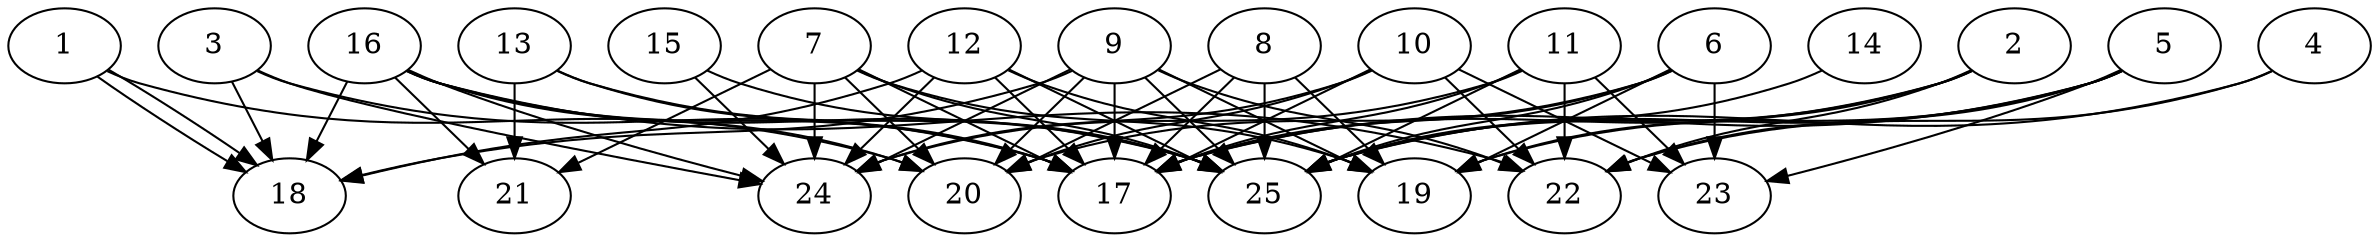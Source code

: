 // DAG automatically generated by daggen at Thu Oct  3 14:00:40 2019
// ./daggen --dot -n 25 --ccr 0.5 --fat 0.9 --regular 0.5 --density 0.9 --mindata 5242880 --maxdata 52428800 
digraph G {
  1 [size="65892352", alpha="0.01", expect_size="32946176"] 
  1 -> 18 [size ="32946176"]
  1 -> 18 [size ="32946176"]
  1 -> 20 [size ="32946176"]
  2 [size="18948096", alpha="0.13", expect_size="9474048"] 
  2 -> 17 [size ="9474048"]
  2 -> 19 [size ="9474048"]
  2 -> 22 [size ="9474048"]
  2 -> 25 [size ="9474048"]
  3 [size="38952960", alpha="0.19", expect_size="19476480"] 
  3 -> 17 [size ="19476480"]
  3 -> 18 [size ="19476480"]
  3 -> 24 [size ="19476480"]
  4 [size="76576768", alpha="0.15", expect_size="38288384"] 
  4 -> 22 [size ="38288384"]
  4 -> 25 [size ="38288384"]
  5 [size="14620672", alpha="0.04", expect_size="7310336"] 
  5 -> 17 [size ="7310336"]
  5 -> 19 [size ="7310336"]
  5 -> 22 [size ="7310336"]
  5 -> 23 [size ="7310336"]
  5 -> 25 [size ="7310336"]
  6 [size="62171136", alpha="0.19", expect_size="31085568"] 
  6 -> 17 [size ="31085568"]
  6 -> 19 [size ="31085568"]
  6 -> 20 [size ="31085568"]
  6 -> 23 [size ="31085568"]
  6 -> 25 [size ="31085568"]
  7 [size="58200064", alpha="0.05", expect_size="29100032"] 
  7 -> 17 [size ="29100032"]
  7 -> 19 [size ="29100032"]
  7 -> 20 [size ="29100032"]
  7 -> 21 [size ="29100032"]
  7 -> 24 [size ="29100032"]
  7 -> 25 [size ="29100032"]
  8 [size="83777536", alpha="0.12", expect_size="41888768"] 
  8 -> 17 [size ="41888768"]
  8 -> 19 [size ="41888768"]
  8 -> 20 [size ="41888768"]
  8 -> 25 [size ="41888768"]
  9 [size="53696512", alpha="0.02", expect_size="26848256"] 
  9 -> 17 [size ="26848256"]
  9 -> 18 [size ="26848256"]
  9 -> 19 [size ="26848256"]
  9 -> 20 [size ="26848256"]
  9 -> 22 [size ="26848256"]
  9 -> 24 [size ="26848256"]
  9 -> 25 [size ="26848256"]
  10 [size="72515584", alpha="0.10", expect_size="36257792"] 
  10 -> 17 [size ="36257792"]
  10 -> 20 [size ="36257792"]
  10 -> 22 [size ="36257792"]
  10 -> 23 [size ="36257792"]
  10 -> 24 [size ="36257792"]
  11 [size="83361792", alpha="0.19", expect_size="41680896"] 
  11 -> 17 [size ="41680896"]
  11 -> 22 [size ="41680896"]
  11 -> 23 [size ="41680896"]
  11 -> 24 [size ="41680896"]
  11 -> 25 [size ="41680896"]
  12 [size="87115776", alpha="0.18", expect_size="43557888"] 
  12 -> 17 [size ="43557888"]
  12 -> 18 [size ="43557888"]
  12 -> 19 [size ="43557888"]
  12 -> 24 [size ="43557888"]
  12 -> 25 [size ="43557888"]
  13 [size="55341056", alpha="0.02", expect_size="27670528"] 
  13 -> 17 [size ="27670528"]
  13 -> 21 [size ="27670528"]
  13 -> 25 [size ="27670528"]
  14 [size="50755584", alpha="0.10", expect_size="25377792"] 
  14 -> 25 [size ="25377792"]
  15 [size="28884992", alpha="0.06", expect_size="14442496"] 
  15 -> 24 [size ="14442496"]
  15 -> 25 [size ="14442496"]
  16 [size="46864384", alpha="0.19", expect_size="23432192"] 
  16 -> 17 [size ="23432192"]
  16 -> 18 [size ="23432192"]
  16 -> 20 [size ="23432192"]
  16 -> 21 [size ="23432192"]
  16 -> 22 [size ="23432192"]
  16 -> 24 [size ="23432192"]
  16 -> 25 [size ="23432192"]
  17 [size="40081408", alpha="0.06", expect_size="20040704"] 
  18 [size="62248960", alpha="0.11", expect_size="31124480"] 
  19 [size="26759168", alpha="0.04", expect_size="13379584"] 
  20 [size="35860480", alpha="0.05", expect_size="17930240"] 
  21 [size="84719616", alpha="0.18", expect_size="42359808"] 
  22 [size="79140864", alpha="0.13", expect_size="39570432"] 
  23 [size="67895296", alpha="0.14", expect_size="33947648"] 
  24 [size="79118336", alpha="0.09", expect_size="39559168"] 
  25 [size="33953792", alpha="0.04", expect_size="16976896"] 
}

